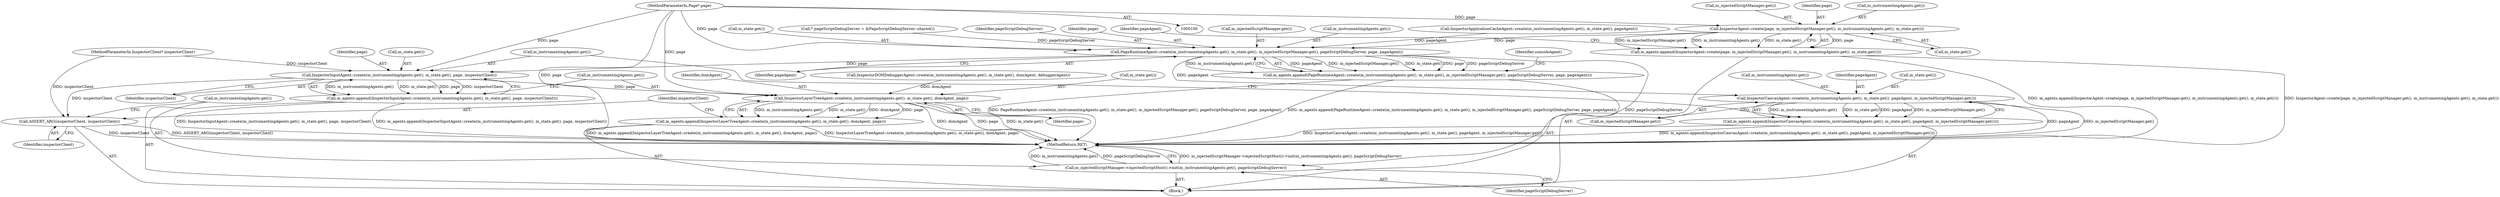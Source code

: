 digraph "0_Chrome_d4cd2b2c0953ad7e9fa988c234eb9361be80fe81@API" {
"1000105" [label="(Call,InspectorAgent::create(page, m_injectedScriptManager.get(), m_instrumentingAgents.get(), m_state.get()))"];
"1000101" [label="(MethodParameterIn,Page* page)"];
"1000104" [label="(Call,m_agents.append(InspectorAgent::create(page, m_injectedScriptManager.get(), m_instrumentingAgents.get(), m_state.get())))"];
"1000181" [label="(Call,PageRuntimeAgent::create(m_instrumentingAgents.get(), m_state.get(), m_injectedScriptManager.get(), pageScriptDebugServer, page, pageAgent))"];
"1000180" [label="(Call,m_agents.append(PageRuntimeAgent::create(m_instrumentingAgents.get(), m_state.get(), m_injectedScriptManager.get(), pageScriptDebugServer, page, pageAgent)))"];
"1000224" [label="(Call,InspectorCanvasAgent::create(m_instrumentingAgents.get(), m_state.get(), pageAgent, m_injectedScriptManager.get()))"];
"1000223" [label="(Call,m_agents.append(InspectorCanvasAgent::create(m_instrumentingAgents.get(), m_state.get(), pageAgent, m_injectedScriptManager.get())))"];
"1000230" [label="(Call,InspectorInputAgent::create(m_instrumentingAgents.get(), m_state.get(), page, inspectorClient))"];
"1000229" [label="(Call,m_agents.append(InspectorInputAgent::create(m_instrumentingAgents.get(), m_state.get(), page, inspectorClient)))"];
"1000236" [label="(Call,InspectorLayerTreeAgent::create(m_instrumentingAgents.get(), m_state.get(), domAgent, page))"];
"1000235" [label="(Call,m_agents.append(InspectorLayerTreeAgent::create(m_instrumentingAgents.get(), m_state.get(), domAgent, page)))"];
"1000241" [label="(Call,ASSERT_ARG(inspectorClient, inspectorClient))"];
"1000244" [label="(Call,m_injectedScriptManager->injectedScriptHost()->init(m_instrumentingAgents.get(), pageScriptDebugServer))"];
"1000224" [label="(Call,InspectorCanvasAgent::create(m_instrumentingAgents.get(), m_state.get(), pageAgent, m_injectedScriptManager.get()))"];
"1000227" [label="(Identifier,pageAgent)"];
"1000241" [label="(Call,ASSERT_ARG(inspectorClient, inspectorClient))"];
"1000226" [label="(Call,m_state.get())"];
"1000239" [label="(Identifier,domAgent)"];
"1000186" [label="(Identifier,page)"];
"1000184" [label="(Call,m_injectedScriptManager.get())"];
"1000203" [label="(Call,InspectorDOMDebuggerAgent::create(m_instrumentingAgents.get(), m_state.get(), domAgent, debuggerAgent))"];
"1000247" [label="(MethodReturn,RET)"];
"1000182" [label="(Call,m_instrumentingAgents.get())"];
"1000230" [label="(Call,InspectorInputAgent::create(m_instrumentingAgents.get(), m_state.get(), page, inspectorClient))"];
"1000191" [label="(Identifier,consoleAgent)"];
"1000105" [label="(Call,InspectorAgent::create(page, m_injectedScriptManager.get(), m_instrumentingAgents.get(), m_state.get()))"];
"1000187" [label="(Identifier,pageAgent)"];
"1000240" [label="(Identifier,page)"];
"1000171" [label="(Call,InspectorApplicationCacheAgent::create(m_instrumentingAgents.get(), m_state.get(), pageAgent))"];
"1000234" [label="(Identifier,inspectorClient)"];
"1000183" [label="(Call,m_state.get())"];
"1000108" [label="(Call,m_instrumentingAgents.get())"];
"1000229" [label="(Call,m_agents.append(InspectorInputAgent::create(m_instrumentingAgents.get(), m_state.get(), page, inspectorClient)))"];
"1000236" [label="(Call,InspectorLayerTreeAgent::create(m_instrumentingAgents.get(), m_state.get(), domAgent, page))"];
"1000244" [label="(Call,m_injectedScriptManager->injectedScriptHost()->init(m_instrumentingAgents.get(), pageScriptDebugServer))"];
"1000176" [label="(Call,* pageScriptDebugServer = &PageScriptDebugServer::shared())"];
"1000233" [label="(Identifier,page)"];
"1000107" [label="(Call,m_injectedScriptManager.get())"];
"1000103" [label="(Block,)"];
"1000106" [label="(Identifier,page)"];
"1000235" [label="(Call,m_agents.append(InspectorLayerTreeAgent::create(m_instrumentingAgents.get(), m_state.get(), domAgent, page)))"];
"1000101" [label="(MethodParameterIn,Page* page)"];
"1000231" [label="(Call,m_instrumentingAgents.get())"];
"1000245" [label="(Call,m_instrumentingAgents.get())"];
"1000242" [label="(Identifier,inspectorClient)"];
"1000237" [label="(Call,m_instrumentingAgents.get())"];
"1000180" [label="(Call,m_agents.append(PageRuntimeAgent::create(m_instrumentingAgents.get(), m_state.get(), m_injectedScriptManager.get(), pageScriptDebugServer, page, pageAgent)))"];
"1000228" [label="(Call,m_injectedScriptManager.get())"];
"1000113" [label="(Identifier,pageAgent)"];
"1000102" [label="(MethodParameterIn,InspectorClient* inspectorClient)"];
"1000238" [label="(Call,m_state.get())"];
"1000109" [label="(Call,m_state.get())"];
"1000223" [label="(Call,m_agents.append(InspectorCanvasAgent::create(m_instrumentingAgents.get(), m_state.get(), pageAgent, m_injectedScriptManager.get())))"];
"1000232" [label="(Call,m_state.get())"];
"1000243" [label="(Identifier,inspectorClient)"];
"1000225" [label="(Call,m_instrumentingAgents.get())"];
"1000246" [label="(Identifier,pageScriptDebugServer)"];
"1000181" [label="(Call,PageRuntimeAgent::create(m_instrumentingAgents.get(), m_state.get(), m_injectedScriptManager.get(), pageScriptDebugServer, page, pageAgent))"];
"1000104" [label="(Call,m_agents.append(InspectorAgent::create(page, m_injectedScriptManager.get(), m_instrumentingAgents.get(), m_state.get())))"];
"1000185" [label="(Identifier,pageScriptDebugServer)"];
"1000105" -> "1000104"  [label="AST: "];
"1000105" -> "1000109"  [label="CFG: "];
"1000106" -> "1000105"  [label="AST: "];
"1000107" -> "1000105"  [label="AST: "];
"1000108" -> "1000105"  [label="AST: "];
"1000109" -> "1000105"  [label="AST: "];
"1000104" -> "1000105"  [label="CFG: "];
"1000105" -> "1000104"  [label="DDG: page"];
"1000105" -> "1000104"  [label="DDG: m_injectedScriptManager.get()"];
"1000105" -> "1000104"  [label="DDG: m_instrumentingAgents.get()"];
"1000105" -> "1000104"  [label="DDG: m_state.get()"];
"1000101" -> "1000105"  [label="DDG: page"];
"1000105" -> "1000181"  [label="DDG: page"];
"1000101" -> "1000100"  [label="AST: "];
"1000101" -> "1000247"  [label="DDG: page"];
"1000101" -> "1000181"  [label="DDG: page"];
"1000101" -> "1000230"  [label="DDG: page"];
"1000101" -> "1000236"  [label="DDG: page"];
"1000104" -> "1000103"  [label="AST: "];
"1000113" -> "1000104"  [label="CFG: "];
"1000104" -> "1000247"  [label="DDG: m_agents.append(InspectorAgent::create(page, m_injectedScriptManager.get(), m_instrumentingAgents.get(), m_state.get()))"];
"1000104" -> "1000247"  [label="DDG: InspectorAgent::create(page, m_injectedScriptManager.get(), m_instrumentingAgents.get(), m_state.get())"];
"1000181" -> "1000180"  [label="AST: "];
"1000181" -> "1000187"  [label="CFG: "];
"1000182" -> "1000181"  [label="AST: "];
"1000183" -> "1000181"  [label="AST: "];
"1000184" -> "1000181"  [label="AST: "];
"1000185" -> "1000181"  [label="AST: "];
"1000186" -> "1000181"  [label="AST: "];
"1000187" -> "1000181"  [label="AST: "];
"1000180" -> "1000181"  [label="CFG: "];
"1000181" -> "1000180"  [label="DDG: pageAgent"];
"1000181" -> "1000180"  [label="DDG: m_injectedScriptManager.get()"];
"1000181" -> "1000180"  [label="DDG: m_state.get()"];
"1000181" -> "1000180"  [label="DDG: page"];
"1000181" -> "1000180"  [label="DDG: pageScriptDebugServer"];
"1000181" -> "1000180"  [label="DDG: m_instrumentingAgents.get()"];
"1000176" -> "1000181"  [label="DDG: pageScriptDebugServer"];
"1000171" -> "1000181"  [label="DDG: pageAgent"];
"1000181" -> "1000224"  [label="DDG: pageAgent"];
"1000181" -> "1000230"  [label="DDG: page"];
"1000181" -> "1000244"  [label="DDG: pageScriptDebugServer"];
"1000180" -> "1000103"  [label="AST: "];
"1000191" -> "1000180"  [label="CFG: "];
"1000180" -> "1000247"  [label="DDG: PageRuntimeAgent::create(m_instrumentingAgents.get(), m_state.get(), m_injectedScriptManager.get(), pageScriptDebugServer, page, pageAgent)"];
"1000180" -> "1000247"  [label="DDG: m_agents.append(PageRuntimeAgent::create(m_instrumentingAgents.get(), m_state.get(), m_injectedScriptManager.get(), pageScriptDebugServer, page, pageAgent))"];
"1000224" -> "1000223"  [label="AST: "];
"1000224" -> "1000228"  [label="CFG: "];
"1000225" -> "1000224"  [label="AST: "];
"1000226" -> "1000224"  [label="AST: "];
"1000227" -> "1000224"  [label="AST: "];
"1000228" -> "1000224"  [label="AST: "];
"1000223" -> "1000224"  [label="CFG: "];
"1000224" -> "1000247"  [label="DDG: pageAgent"];
"1000224" -> "1000247"  [label="DDG: m_injectedScriptManager.get()"];
"1000224" -> "1000223"  [label="DDG: m_instrumentingAgents.get()"];
"1000224" -> "1000223"  [label="DDG: m_state.get()"];
"1000224" -> "1000223"  [label="DDG: pageAgent"];
"1000224" -> "1000223"  [label="DDG: m_injectedScriptManager.get()"];
"1000223" -> "1000103"  [label="AST: "];
"1000231" -> "1000223"  [label="CFG: "];
"1000223" -> "1000247"  [label="DDG: m_agents.append(InspectorCanvasAgent::create(m_instrumentingAgents.get(), m_state.get(), pageAgent, m_injectedScriptManager.get()))"];
"1000223" -> "1000247"  [label="DDG: InspectorCanvasAgent::create(m_instrumentingAgents.get(), m_state.get(), pageAgent, m_injectedScriptManager.get())"];
"1000230" -> "1000229"  [label="AST: "];
"1000230" -> "1000234"  [label="CFG: "];
"1000231" -> "1000230"  [label="AST: "];
"1000232" -> "1000230"  [label="AST: "];
"1000233" -> "1000230"  [label="AST: "];
"1000234" -> "1000230"  [label="AST: "];
"1000229" -> "1000230"  [label="CFG: "];
"1000230" -> "1000229"  [label="DDG: m_instrumentingAgents.get()"];
"1000230" -> "1000229"  [label="DDG: m_state.get()"];
"1000230" -> "1000229"  [label="DDG: page"];
"1000230" -> "1000229"  [label="DDG: inspectorClient"];
"1000102" -> "1000230"  [label="DDG: inspectorClient"];
"1000230" -> "1000236"  [label="DDG: page"];
"1000230" -> "1000241"  [label="DDG: inspectorClient"];
"1000229" -> "1000103"  [label="AST: "];
"1000237" -> "1000229"  [label="CFG: "];
"1000229" -> "1000247"  [label="DDG: m_agents.append(InspectorInputAgent::create(m_instrumentingAgents.get(), m_state.get(), page, inspectorClient))"];
"1000229" -> "1000247"  [label="DDG: InspectorInputAgent::create(m_instrumentingAgents.get(), m_state.get(), page, inspectorClient)"];
"1000236" -> "1000235"  [label="AST: "];
"1000236" -> "1000240"  [label="CFG: "];
"1000237" -> "1000236"  [label="AST: "];
"1000238" -> "1000236"  [label="AST: "];
"1000239" -> "1000236"  [label="AST: "];
"1000240" -> "1000236"  [label="AST: "];
"1000235" -> "1000236"  [label="CFG: "];
"1000236" -> "1000247"  [label="DDG: domAgent"];
"1000236" -> "1000247"  [label="DDG: page"];
"1000236" -> "1000247"  [label="DDG: m_state.get()"];
"1000236" -> "1000235"  [label="DDG: m_instrumentingAgents.get()"];
"1000236" -> "1000235"  [label="DDG: m_state.get()"];
"1000236" -> "1000235"  [label="DDG: domAgent"];
"1000236" -> "1000235"  [label="DDG: page"];
"1000203" -> "1000236"  [label="DDG: domAgent"];
"1000235" -> "1000103"  [label="AST: "];
"1000242" -> "1000235"  [label="CFG: "];
"1000235" -> "1000247"  [label="DDG: InspectorLayerTreeAgent::create(m_instrumentingAgents.get(), m_state.get(), domAgent, page)"];
"1000235" -> "1000247"  [label="DDG: m_agents.append(InspectorLayerTreeAgent::create(m_instrumentingAgents.get(), m_state.get(), domAgent, page))"];
"1000241" -> "1000103"  [label="AST: "];
"1000241" -> "1000243"  [label="CFG: "];
"1000242" -> "1000241"  [label="AST: "];
"1000243" -> "1000241"  [label="AST: "];
"1000245" -> "1000241"  [label="CFG: "];
"1000241" -> "1000247"  [label="DDG: inspectorClient"];
"1000241" -> "1000247"  [label="DDG: ASSERT_ARG(inspectorClient, inspectorClient)"];
"1000102" -> "1000241"  [label="DDG: inspectorClient"];
"1000244" -> "1000103"  [label="AST: "];
"1000244" -> "1000246"  [label="CFG: "];
"1000245" -> "1000244"  [label="AST: "];
"1000246" -> "1000244"  [label="AST: "];
"1000247" -> "1000244"  [label="CFG: "];
"1000244" -> "1000247"  [label="DDG: m_injectedScriptManager->injectedScriptHost()->init(m_instrumentingAgents.get(), pageScriptDebugServer)"];
"1000244" -> "1000247"  [label="DDG: m_instrumentingAgents.get()"];
"1000244" -> "1000247"  [label="DDG: pageScriptDebugServer"];
}
